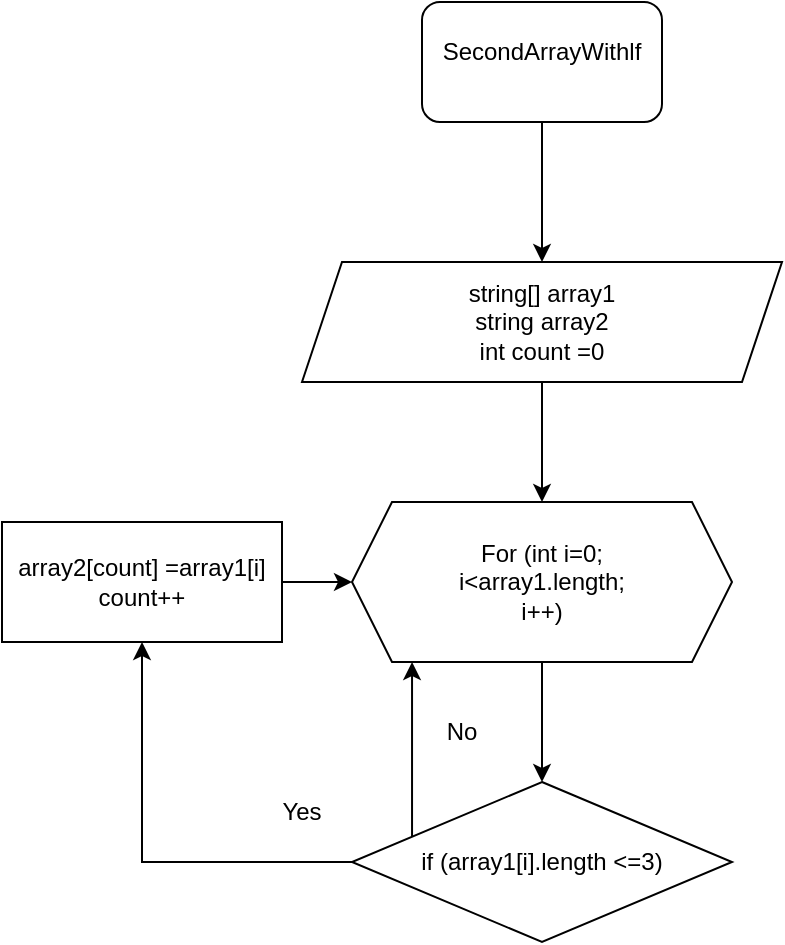 <mxfile version="19.0.3" type="device"><diagram id="_66TXLM6I7rUUgBLRBA3" name="Страница 1"><mxGraphModel dx="868" dy="566" grid="1" gridSize="10" guides="1" tooltips="1" connect="1" arrows="1" fold="1" page="1" pageScale="1" pageWidth="827" pageHeight="1169" math="0" shadow="0"><root><mxCell id="0"/><mxCell id="1" parent="0"/><mxCell id="qliJWOs0dlFOe5i3OrK4-2" value="" style="edgeStyle=orthogonalEdgeStyle;rounded=0;orthogonalLoop=1;jettySize=auto;html=1;" parent="1" source="fdXyVn2cbDlckwRY8Xbd-1" target="fdXyVn2cbDlckwRY8Xbd-2" edge="1"><mxGeometry relative="1" as="geometry"/></mxCell><mxCell id="fdXyVn2cbDlckwRY8Xbd-1" value="" style="rounded=1;whiteSpace=wrap;html=1;" parent="1" vertex="1"><mxGeometry x="240" y="60" width="120" height="60" as="geometry"/></mxCell><mxCell id="qliJWOs0dlFOe5i3OrK4-3" value="" style="edgeStyle=orthogonalEdgeStyle;rounded=0;orthogonalLoop=1;jettySize=auto;html=1;" parent="1" source="fdXyVn2cbDlckwRY8Xbd-2" target="fdXyVn2cbDlckwRY8Xbd-3" edge="1"><mxGeometry relative="1" as="geometry"/></mxCell><mxCell id="fdXyVn2cbDlckwRY8Xbd-2" value="" style="shape=parallelogram;perimeter=parallelogramPerimeter;whiteSpace=wrap;html=1;fixedSize=1;" parent="1" vertex="1"><mxGeometry x="180" y="190" width="240" height="60" as="geometry"/></mxCell><mxCell id="qliJWOs0dlFOe5i3OrK4-4" value="" style="edgeStyle=orthogonalEdgeStyle;rounded=0;orthogonalLoop=1;jettySize=auto;html=1;" parent="1" source="fdXyVn2cbDlckwRY8Xbd-3" target="fdXyVn2cbDlckwRY8Xbd-4" edge="1"><mxGeometry relative="1" as="geometry"/></mxCell><mxCell id="fdXyVn2cbDlckwRY8Xbd-3" value="" style="shape=hexagon;perimeter=hexagonPerimeter2;whiteSpace=wrap;html=1;fixedSize=1;" parent="1" vertex="1"><mxGeometry x="205" y="310" width="190" height="80" as="geometry"/></mxCell><mxCell id="qliJWOs0dlFOe5i3OrK4-5" style="edgeStyle=orthogonalEdgeStyle;rounded=0;orthogonalLoop=1;jettySize=auto;html=1;entryX=0.5;entryY=1;entryDx=0;entryDy=0;" parent="1" source="fdXyVn2cbDlckwRY8Xbd-4" target="fdXyVn2cbDlckwRY8Xbd-5" edge="1"><mxGeometry relative="1" as="geometry"/></mxCell><mxCell id="qliJWOs0dlFOe5i3OrK4-7" style="edgeStyle=orthogonalEdgeStyle;rounded=0;orthogonalLoop=1;jettySize=auto;html=1;entryX=0.158;entryY=1;entryDx=0;entryDy=0;entryPerimeter=0;" parent="1" source="fdXyVn2cbDlckwRY8Xbd-4" target="fdXyVn2cbDlckwRY8Xbd-3" edge="1"><mxGeometry relative="1" as="geometry"><mxPoint x="234" y="420" as="targetPoint"/><Array as="points"><mxPoint x="235" y="490"/></Array></mxGeometry></mxCell><mxCell id="fdXyVn2cbDlckwRY8Xbd-4" value="" style="rhombus;whiteSpace=wrap;html=1;" parent="1" vertex="1"><mxGeometry x="205" y="450" width="190" height="80" as="geometry"/></mxCell><mxCell id="qliJWOs0dlFOe5i3OrK4-6" value="" style="edgeStyle=orthogonalEdgeStyle;rounded=0;orthogonalLoop=1;jettySize=auto;html=1;" parent="1" source="fdXyVn2cbDlckwRY8Xbd-5" target="fdXyVn2cbDlckwRY8Xbd-3" edge="1"><mxGeometry relative="1" as="geometry"/></mxCell><mxCell id="fdXyVn2cbDlckwRY8Xbd-5" value="" style="rounded=0;whiteSpace=wrap;html=1;" parent="1" vertex="1"><mxGeometry x="30" y="320" width="140" height="60" as="geometry"/></mxCell><mxCell id="qliJWOs0dlFOe5i3OrK4-1" value="SecondArrayWithlf" style="text;html=1;strokeColor=none;fillColor=none;align=center;verticalAlign=middle;whiteSpace=wrap;rounded=0;" parent="1" vertex="1"><mxGeometry x="270" y="70" width="60" height="30" as="geometry"/></mxCell><mxCell id="qliJWOs0dlFOe5i3OrK4-8" value="No" style="text;html=1;strokeColor=none;fillColor=none;align=center;verticalAlign=middle;whiteSpace=wrap;rounded=0;" parent="1" vertex="1"><mxGeometry x="230" y="410" width="60" height="30" as="geometry"/></mxCell><mxCell id="qliJWOs0dlFOe5i3OrK4-9" value="Yes" style="text;html=1;strokeColor=none;fillColor=none;align=center;verticalAlign=middle;whiteSpace=wrap;rounded=0;" parent="1" vertex="1"><mxGeometry x="150" y="450" width="60" height="30" as="geometry"/></mxCell><mxCell id="qliJWOs0dlFOe5i3OrK4-10" value="string[] array1&lt;br&gt;string array2&lt;br&gt;int count =0" style="text;html=1;strokeColor=none;fillColor=none;align=center;verticalAlign=middle;whiteSpace=wrap;rounded=0;" parent="1" vertex="1"><mxGeometry x="225" y="190" width="150" height="60" as="geometry"/></mxCell><mxCell id="qliJWOs0dlFOe5i3OrK4-11" value="For (int i=0;&lt;br&gt;i&amp;lt;array1.length;&lt;br&gt;i++)" style="text;html=1;strokeColor=none;fillColor=none;align=center;verticalAlign=middle;whiteSpace=wrap;rounded=0;" parent="1" vertex="1"><mxGeometry x="225" y="320" width="150" height="60" as="geometry"/></mxCell><mxCell id="qliJWOs0dlFOe5i3OrK4-13" value="if (array1[i].length &amp;lt;=3)" style="text;html=1;strokeColor=none;fillColor=none;align=center;verticalAlign=middle;whiteSpace=wrap;rounded=0;" parent="1" vertex="1"><mxGeometry x="225" y="460" width="150" height="60" as="geometry"/></mxCell><mxCell id="qliJWOs0dlFOe5i3OrK4-14" value="array2[count] =array1[i]&lt;br&gt;count++" style="text;html=1;strokeColor=none;fillColor=none;align=center;verticalAlign=middle;whiteSpace=wrap;rounded=0;" parent="1" vertex="1"><mxGeometry x="35" y="320" width="130" height="60" as="geometry"/></mxCell></root></mxGraphModel></diagram></mxfile>